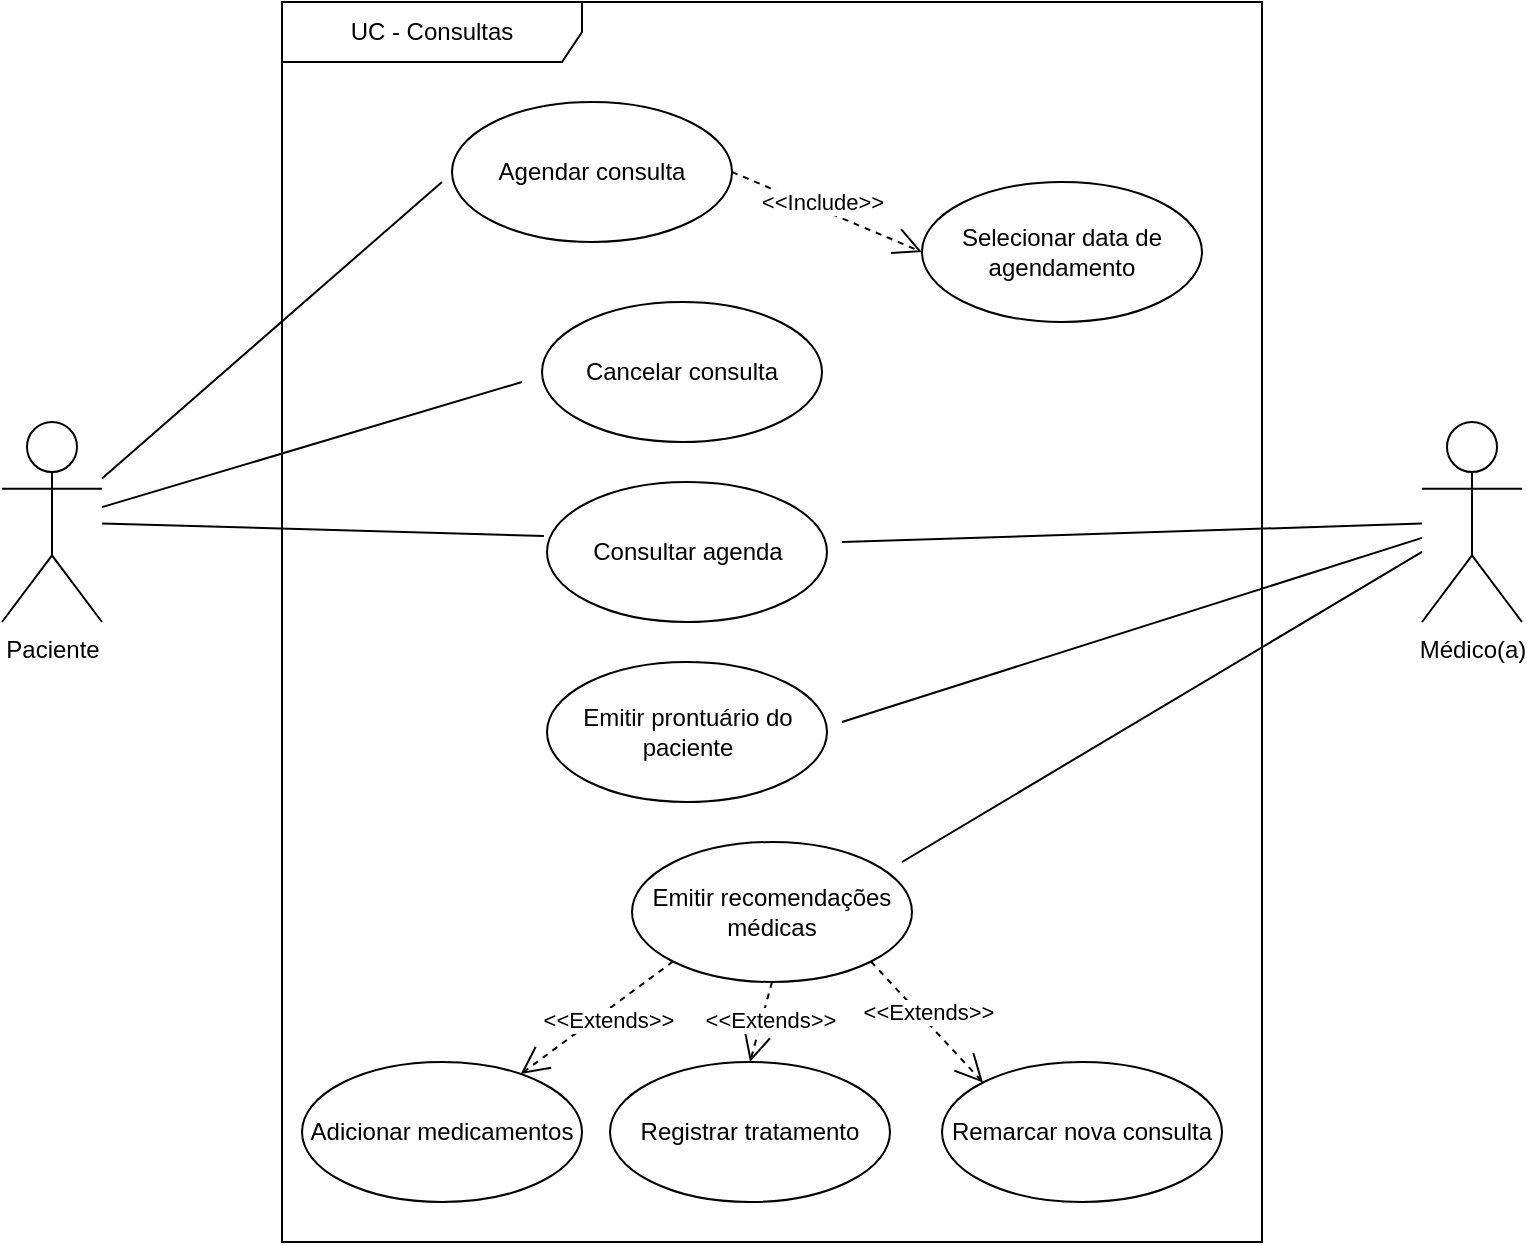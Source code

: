 <mxfile version="13.10.3" type="device" pages="2"><diagram id="C5RBs43oDa-KdzZeNtuy" name="AC3 - Diagrama de Caso"><mxGraphModel dx="868" dy="450" grid="1" gridSize="10" guides="1" tooltips="1" connect="1" arrows="1" fold="1" page="1" pageScale="1" pageWidth="827" pageHeight="1169" math="0" shadow="0"><root><mxCell id="WIyWlLk6GJQsqaUBKTNV-0"/><mxCell id="WIyWlLk6GJQsqaUBKTNV-1" parent="WIyWlLk6GJQsqaUBKTNV-0"/><mxCell id="cI5SmVjU-x8CEOCCMtx3-0" value="&lt;font style=&quot;font-size: 12px&quot;&gt;UC - Consultas&lt;/font&gt;" style="shape=umlFrame;whiteSpace=wrap;html=1;width=150;height=30;labelBackgroundColor=none;" parent="WIyWlLk6GJQsqaUBKTNV-1" vertex="1"><mxGeometry x="180" y="110" width="490" height="620" as="geometry"/></mxCell><mxCell id="u--SSD2hhSwpdSQ8kaOh-3" value="Paciente" style="shape=umlActor;verticalLabelPosition=bottom;verticalAlign=top;html=1;" parent="WIyWlLk6GJQsqaUBKTNV-1" vertex="1"><mxGeometry x="40" y="320" width="50" height="100" as="geometry"/></mxCell><mxCell id="u--SSD2hhSwpdSQ8kaOh-4" value="Médico(a)" style="shape=umlActor;verticalLabelPosition=bottom;verticalAlign=top;html=1;" parent="WIyWlLk6GJQsqaUBKTNV-1" vertex="1"><mxGeometry x="750" y="320" width="50" height="100" as="geometry"/></mxCell><mxCell id="u--SSD2hhSwpdSQ8kaOh-10" value="Agendar consulta" style="ellipse;whiteSpace=wrap;html=1;" parent="WIyWlLk6GJQsqaUBKTNV-1" vertex="1"><mxGeometry x="265" y="160" width="140" height="70" as="geometry"/></mxCell><mxCell id="zApax5ru-d77V6wPsQNT-0" value="Consultar agenda" style="ellipse;whiteSpace=wrap;html=1;" parent="WIyWlLk6GJQsqaUBKTNV-1" vertex="1"><mxGeometry x="312.5" y="350" width="140" height="70" as="geometry"/></mxCell><mxCell id="zApax5ru-d77V6wPsQNT-1" value="Cancelar consulta" style="ellipse;whiteSpace=wrap;html=1;" parent="WIyWlLk6GJQsqaUBKTNV-1" vertex="1"><mxGeometry x="310" y="260" width="140" height="70" as="geometry"/></mxCell><mxCell id="zApax5ru-d77V6wPsQNT-3" value="" style="endArrow=none;html=1;" parent="WIyWlLk6GJQsqaUBKTNV-1" source="u--SSD2hhSwpdSQ8kaOh-3" edge="1"><mxGeometry width="50" height="50" relative="1" as="geometry"><mxPoint x="90" y="350" as="sourcePoint"/><mxPoint x="260" y="200" as="targetPoint"/></mxGeometry></mxCell><mxCell id="zApax5ru-d77V6wPsQNT-4" value="" style="endArrow=none;html=1;" parent="WIyWlLk6GJQsqaUBKTNV-1" source="u--SSD2hhSwpdSQ8kaOh-3" edge="1"><mxGeometry width="50" height="50" relative="1" as="geometry"><mxPoint x="100" y="300" as="sourcePoint"/><mxPoint x="300" y="300" as="targetPoint"/></mxGeometry></mxCell><mxCell id="zApax5ru-d77V6wPsQNT-5" value="" style="endArrow=none;html=1;entryX=-0.011;entryY=0.386;entryDx=0;entryDy=0;entryPerimeter=0;" parent="WIyWlLk6GJQsqaUBKTNV-1" source="u--SSD2hhSwpdSQ8kaOh-3" target="zApax5ru-d77V6wPsQNT-0" edge="1"><mxGeometry width="50" height="50" relative="1" as="geometry"><mxPoint x="100" y="306" as="sourcePoint"/><mxPoint x="300" y="395" as="targetPoint"/></mxGeometry></mxCell><mxCell id="zApax5ru-d77V6wPsQNT-6" value="" style="endArrow=none;html=1;" parent="WIyWlLk6GJQsqaUBKTNV-1" source="u--SSD2hhSwpdSQ8kaOh-4" edge="1"><mxGeometry width="50" height="50" relative="1" as="geometry"><mxPoint x="580" y="320" as="sourcePoint"/><mxPoint x="460" y="380" as="targetPoint"/></mxGeometry></mxCell><mxCell id="cI5SmVjU-x8CEOCCMtx3-5" value="Selecionar data de agendamento" style="ellipse;whiteSpace=wrap;html=1;" parent="WIyWlLk6GJQsqaUBKTNV-1" vertex="1"><mxGeometry x="500" y="200" width="140" height="70" as="geometry"/></mxCell><mxCell id="cI5SmVjU-x8CEOCCMtx3-7" value="Emitir prontuário do paciente" style="ellipse;whiteSpace=wrap;html=1;" parent="WIyWlLk6GJQsqaUBKTNV-1" vertex="1"><mxGeometry x="312.5" y="440" width="140" height="70" as="geometry"/></mxCell><mxCell id="cI5SmVjU-x8CEOCCMtx3-8" value="" style="endArrow=none;html=1;" parent="WIyWlLk6GJQsqaUBKTNV-1" source="u--SSD2hhSwpdSQ8kaOh-4" edge="1"><mxGeometry width="50" height="50" relative="1" as="geometry"><mxPoint x="720" y="340" as="sourcePoint"/><mxPoint x="460" y="470" as="targetPoint"/></mxGeometry></mxCell><mxCell id="cI5SmVjU-x8CEOCCMtx3-9" value="Emitir recomendações médicas" style="ellipse;whiteSpace=wrap;html=1;" parent="WIyWlLk6GJQsqaUBKTNV-1" vertex="1"><mxGeometry x="355" y="530" width="140" height="70" as="geometry"/></mxCell><mxCell id="cI5SmVjU-x8CEOCCMtx3-10" value="" style="endArrow=none;html=1;" parent="WIyWlLk6GJQsqaUBKTNV-1" source="u--SSD2hhSwpdSQ8kaOh-4" edge="1"><mxGeometry width="50" height="50" relative="1" as="geometry"><mxPoint x="740" y="420" as="sourcePoint"/><mxPoint x="490" y="540" as="targetPoint"/></mxGeometry></mxCell><mxCell id="cI5SmVjU-x8CEOCCMtx3-12" value="Adicionar medicamentos" style="ellipse;whiteSpace=wrap;html=1;" parent="WIyWlLk6GJQsqaUBKTNV-1" vertex="1"><mxGeometry x="190" y="640" width="140" height="70" as="geometry"/></mxCell><mxCell id="cI5SmVjU-x8CEOCCMtx3-13" value="Registrar tratamento" style="ellipse;whiteSpace=wrap;html=1;" parent="WIyWlLk6GJQsqaUBKTNV-1" vertex="1"><mxGeometry x="344" y="640" width="140" height="70" as="geometry"/></mxCell><mxCell id="cI5SmVjU-x8CEOCCMtx3-14" value="Remarcar nova consulta" style="ellipse;whiteSpace=wrap;html=1;" parent="WIyWlLk6GJQsqaUBKTNV-1" vertex="1"><mxGeometry x="510" y="640" width="140" height="70" as="geometry"/></mxCell><mxCell id="cI5SmVjU-x8CEOCCMtx3-19" value="&amp;lt;&amp;lt;Include&amp;gt;&amp;gt;" style="endArrow=open;endSize=12;dashed=1;html=1;fontColor=#000000;entryX=0;entryY=0.5;entryDx=0;entryDy=0;exitX=1;exitY=0.5;exitDx=0;exitDy=0;" parent="WIyWlLk6GJQsqaUBKTNV-1" source="u--SSD2hhSwpdSQ8kaOh-10" target="cI5SmVjU-x8CEOCCMtx3-5" edge="1"><mxGeometry x="-0.082" y="4" width="160" relative="1" as="geometry"><mxPoint x="330" y="330" as="sourcePoint"/><mxPoint x="490" y="330" as="targetPoint"/><mxPoint as="offset"/></mxGeometry></mxCell><mxCell id="cI5SmVjU-x8CEOCCMtx3-21" value="&amp;lt;&amp;lt;Extends&amp;gt;&amp;gt;" style="endArrow=open;endSize=12;dashed=1;html=1;fontColor=#000000;exitX=0;exitY=1;exitDx=0;exitDy=0;" parent="WIyWlLk6GJQsqaUBKTNV-1" source="cI5SmVjU-x8CEOCCMtx3-9" target="cI5SmVjU-x8CEOCCMtx3-12" edge="1"><mxGeometry x="-0.082" y="4" width="160" relative="1" as="geometry"><mxPoint x="415" y="205" as="sourcePoint"/><mxPoint x="510" y="245" as="targetPoint"/><mxPoint as="offset"/></mxGeometry></mxCell><mxCell id="cI5SmVjU-x8CEOCCMtx3-22" value="&amp;lt;&amp;lt;Extends&amp;gt;&amp;gt;" style="endArrow=open;endSize=12;dashed=1;html=1;fontColor=#000000;exitX=0.5;exitY=1;exitDx=0;exitDy=0;entryX=0.5;entryY=0;entryDx=0;entryDy=0;" parent="WIyWlLk6GJQsqaUBKTNV-1" source="cI5SmVjU-x8CEOCCMtx3-9" target="cI5SmVjU-x8CEOCCMtx3-13" edge="1"><mxGeometry x="-0.082" y="4" width="160" relative="1" as="geometry"><mxPoint x="385.503" y="599.749" as="sourcePoint"/><mxPoint x="309.222" y="656.01" as="targetPoint"/><mxPoint as="offset"/></mxGeometry></mxCell><mxCell id="cI5SmVjU-x8CEOCCMtx3-23" value="&amp;lt;&amp;lt;Extends&amp;gt;&amp;gt;" style="endArrow=open;endSize=12;dashed=1;html=1;fontColor=#000000;exitX=1;exitY=1;exitDx=0;exitDy=0;entryX=0;entryY=0;entryDx=0;entryDy=0;" parent="WIyWlLk6GJQsqaUBKTNV-1" source="cI5SmVjU-x8CEOCCMtx3-9" target="cI5SmVjU-x8CEOCCMtx3-14" edge="1"><mxGeometry x="-0.082" y="4" width="160" relative="1" as="geometry"><mxPoint x="395.503" y="609.749" as="sourcePoint"/><mxPoint x="319.222" y="666.01" as="targetPoint"/><mxPoint as="offset"/></mxGeometry></mxCell></root></mxGraphModel></diagram><diagram id="Bwe4B8g7VBpmyhW_wVQC" name="AC3 - Diagrama de Classe"><mxGraphModel dx="868" dy="450" grid="1" gridSize="10" guides="1" tooltips="1" connect="1" arrows="1" fold="1" page="1" pageScale="1" pageWidth="827" pageHeight="1169" math="0" shadow="0"><root><mxCell id="vKK9Eeo7Ozv1BEsCHf0a-0"/><mxCell id="vKK9Eeo7Ozv1BEsCHf0a-1" parent="vKK9Eeo7Ozv1BEsCHf0a-0"/><mxCell id="EuD0bClpCvlBTcsiPQjO-0" value="Usuário" style="swimlane;fontStyle=1;align=center;verticalAlign=top;childLayout=stackLayout;horizontal=1;startSize=26;horizontalStack=0;resizeParent=1;resizeParentMax=0;resizeLast=0;collapsible=1;marginBottom=0;" parent="vKK9Eeo7Ozv1BEsCHf0a-1" vertex="1"><mxGeometry x="294" y="520" width="240" height="166" as="geometry"/></mxCell><mxCell id="EuD0bClpCvlBTcsiPQjO-1" value="# nomeUsuario: String&#10;# email: String&#10;- senha: String&#10;# telefone: Integer&#10;- CPF: Integer" style="text;strokeColor=none;fillColor=none;align=left;verticalAlign=top;spacingLeft=4;spacingRight=4;overflow=hidden;rotatable=0;points=[[0,0.5],[1,0.5]];portConstraint=eastwest;" parent="EuD0bClpCvlBTcsiPQjO-0" vertex="1"><mxGeometry y="26" width="240" height="80" as="geometry"/></mxCell><mxCell id="EuD0bClpCvlBTcsiPQjO-2" value="" style="line;strokeWidth=1;fillColor=none;align=left;verticalAlign=middle;spacingTop=-1;spacingLeft=3;spacingRight=3;rotatable=0;labelPosition=right;points=[];portConstraint=eastwest;" parent="EuD0bClpCvlBTcsiPQjO-0" vertex="1"><mxGeometry y="106" width="240" height="8" as="geometry"/></mxCell><mxCell id="EuD0bClpCvlBTcsiPQjO-3" value="+ exibirHistorico(): String&#10;+ consultarAgenda(Calendario) : String" style="text;strokeColor=none;fillColor=none;align=left;verticalAlign=top;spacingLeft=4;spacingRight=4;overflow=hidden;rotatable=0;points=[[0,0.5],[1,0.5]];portConstraint=eastwest;" parent="EuD0bClpCvlBTcsiPQjO-0" vertex="1"><mxGeometry y="114" width="240" height="52" as="geometry"/></mxCell><mxCell id="NKwzhOJaPrfeqPjH9b1_-0" value="Profissional Saude" style="swimlane;fontStyle=1;align=center;verticalAlign=top;childLayout=stackLayout;horizontal=1;startSize=26;horizontalStack=0;resizeParent=1;resizeParentMax=0;resizeLast=0;collapsible=1;marginBottom=0;" parent="vKK9Eeo7Ozv1BEsCHf0a-1" vertex="1"><mxGeometry x="130" y="720" width="270" height="178" as="geometry"><mxRectangle x="130" y="720" width="140" height="26" as="alternateBounds"/></mxGeometry></mxCell><mxCell id="NKwzhOJaPrfeqPjH9b1_-1" value="+ especialização: String&#10;+ localAtuacao: String&#10;" style="text;strokeColor=none;fillColor=none;align=left;verticalAlign=top;spacingLeft=4;spacingRight=4;overflow=hidden;rotatable=0;points=[[0,0.5],[1,0.5]];portConstraint=eastwest;" parent="NKwzhOJaPrfeqPjH9b1_-0" vertex="1"><mxGeometry y="26" width="270" height="54" as="geometry"/></mxCell><mxCell id="NKwzhOJaPrfeqPjH9b1_-2" value="" style="line;strokeWidth=1;fillColor=none;align=left;verticalAlign=middle;spacingTop=-1;spacingLeft=3;spacingRight=3;rotatable=0;labelPosition=right;points=[];portConstraint=eastwest;" parent="NKwzhOJaPrfeqPjH9b1_-0" vertex="1"><mxGeometry y="80" width="270" height="8" as="geometry"/></mxCell><mxCell id="NKwzhOJaPrfeqPjH9b1_-3" value="+ emitirProntuario(Prontuario, Paciente): String&#10;+ emitirRecomencoesMedica() : String&#10;+ listaPacientes(): Array&#10;+ enviarMensagem(mensagem): String" style="text;strokeColor=none;fillColor=none;align=left;verticalAlign=top;spacingLeft=4;spacingRight=4;overflow=hidden;rotatable=0;points=[[0,0.5],[1,0.5]];portConstraint=eastwest;" parent="NKwzhOJaPrfeqPjH9b1_-0" vertex="1"><mxGeometry y="88" width="270" height="90" as="geometry"/></mxCell><mxCell id="D5X2NqniKJFWRPjNKhAn-17" value="" style="endArrow=block;endSize=16;endFill=0;html=1;entryX=0;entryY=0.5;entryDx=0;entryDy=0;" parent="vKK9Eeo7Ozv1BEsCHf0a-1" target="EuD0bClpCvlBTcsiPQjO-3" edge="1"><mxGeometry width="160" relative="1" as="geometry"><mxPoint x="250" y="718" as="sourcePoint"/><mxPoint x="490" y="740" as="targetPoint"/><Array as="points"><mxPoint x="250" y="660"/></Array></mxGeometry></mxCell><mxCell id="D5X2NqniKJFWRPjNKhAn-18" value="" style="endArrow=block;endSize=16;endFill=0;html=1;entryX=1;entryY=0.5;entryDx=0;entryDy=0;exitX=0.5;exitY=0;exitDx=0;exitDy=0;" parent="vKK9Eeo7Ozv1BEsCHf0a-1" source="D5X2NqniKJFWRPjNKhAn-19" target="EuD0bClpCvlBTcsiPQjO-3" edge="1"><mxGeometry width="160" relative="1" as="geometry"><mxPoint x="600" y="720" as="sourcePoint"/><mxPoint x="350" y="644" as="targetPoint"/><Array as="points"><mxPoint x="655" y="660"/></Array></mxGeometry></mxCell><mxCell id="D5X2NqniKJFWRPjNKhAn-19" value="Paciente" style="swimlane;fontStyle=1;align=center;verticalAlign=top;childLayout=stackLayout;horizontal=1;startSize=26;horizontalStack=0;resizeParent=1;resizeParentMax=0;resizeLast=0;collapsible=1;marginBottom=0;" parent="vKK9Eeo7Ozv1BEsCHf0a-1" vertex="1"><mxGeometry x="510" y="730" width="290" height="140" as="geometry"/></mxCell><mxCell id="D5X2NqniKJFWRPjNKhAn-20" value="- numeroCNS: Integer" style="text;strokeColor=none;fillColor=none;align=left;verticalAlign=top;spacingLeft=4;spacingRight=4;overflow=hidden;rotatable=0;points=[[0,0.5],[1,0.5]];portConstraint=eastwest;" parent="D5X2NqniKJFWRPjNKhAn-19" vertex="1"><mxGeometry y="26" width="290" height="26" as="geometry"/></mxCell><mxCell id="D5X2NqniKJFWRPjNKhAn-21" value="" style="line;strokeWidth=1;fillColor=none;align=left;verticalAlign=middle;spacingTop=-1;spacingLeft=3;spacingRight=3;rotatable=0;labelPosition=right;points=[];portConstraint=eastwest;" parent="D5X2NqniKJFWRPjNKhAn-19" vertex="1"><mxGeometry y="52" width="290" height="8" as="geometry"/></mxCell><mxCell id="D5X2NqniKJFWRPjNKhAn-22" value="+ marcarConsulta(Hospital, Calendario) : String&#10;+ cancelarConsulta(data) : String&#10;+ exibirHospitaisFavoritos(): Array&#10;+ adicionarHospitalFavorito(Hospital) : String&#10;+ resultadosExames() : String&#10;" style="text;strokeColor=none;fillColor=none;align=left;verticalAlign=top;spacingLeft=4;spacingRight=4;overflow=hidden;rotatable=0;points=[[0,0.5],[1,0.5]];portConstraint=eastwest;" parent="D5X2NqniKJFWRPjNKhAn-19" vertex="1"><mxGeometry y="60" width="290" height="80" as="geometry"/></mxCell><mxCell id="QoS15ZbGCJfVDkBgchdE-3" value="Calendário" style="swimlane;fontStyle=1;align=center;verticalAlign=top;childLayout=stackLayout;horizontal=1;startSize=26;horizontalStack=0;resizeParent=1;resizeParentMax=0;resizeLast=0;collapsible=1;marginBottom=0;" parent="vKK9Eeo7Ozv1BEsCHf0a-1" vertex="1"><mxGeometry x="680" y="520" width="160" height="60" as="geometry"/></mxCell><mxCell id="QoS15ZbGCJfVDkBgchdE-4" value="+ diasUteis: Integer&#10;+ horário: Integer&#10;" style="text;strokeColor=none;fillColor=none;align=left;verticalAlign=top;spacingLeft=4;spacingRight=4;overflow=hidden;rotatable=0;points=[[0,0.5],[1,0.5]];portConstraint=eastwest;" parent="QoS15ZbGCJfVDkBgchdE-3" vertex="1"><mxGeometry y="26" width="160" height="34" as="geometry"/></mxCell><mxCell id="MVdmsRGR9_te38HB6i6R-0" value="Hospital" style="swimlane;fontStyle=1;align=center;verticalAlign=top;childLayout=stackLayout;horizontal=1;startSize=26;horizontalStack=0;resizeParent=1;resizeParentMax=0;resizeLast=0;collapsible=1;marginBottom=0;" parent="vKK9Eeo7Ozv1BEsCHf0a-1" vertex="1"><mxGeometry x="50" y="512" width="160" height="68" as="geometry"/></mxCell><mxCell id="MVdmsRGR9_te38HB6i6R-1" value="+ nomeHospital: String&#10;+ status: String" style="text;strokeColor=none;fillColor=none;align=left;verticalAlign=top;spacingLeft=4;spacingRight=4;overflow=hidden;rotatable=0;points=[[0,0.5],[1,0.5]];portConstraint=eastwest;" parent="MVdmsRGR9_te38HB6i6R-0" vertex="1"><mxGeometry y="26" width="160" height="42" as="geometry"/></mxCell><mxCell id="MVdmsRGR9_te38HB6i6R-4" value="Endereço" style="swimlane;fontStyle=1;align=center;verticalAlign=top;childLayout=stackLayout;horizontal=1;startSize=26;horizontalStack=0;resizeParent=1;resizeParentMax=0;resizeLast=0;collapsible=1;marginBottom=0;" parent="vKK9Eeo7Ozv1BEsCHf0a-1" vertex="1"><mxGeometry x="50" y="340" width="160" height="98" as="geometry"/></mxCell><mxCell id="MVdmsRGR9_te38HB6i6R-5" value="+ estado: String&#10;+ cidade : String&#10;+ bairro: String&#10;+ numero: Integer&#10;" style="text;strokeColor=none;fillColor=none;align=left;verticalAlign=top;spacingLeft=4;spacingRight=4;overflow=hidden;rotatable=0;points=[[0,0.5],[1,0.5]];portConstraint=eastwest;" parent="MVdmsRGR9_te38HB6i6R-4" vertex="1"><mxGeometry y="26" width="160" height="72" as="geometry"/></mxCell><mxCell id="MVdmsRGR9_te38HB6i6R-8" value="" style="endArrow=diamondThin;endFill=1;endSize=24;html=1;startArrow=none;startFill=0;exitX=0.425;exitY=1.042;exitDx=0;exitDy=0;exitPerimeter=0;entryX=0.425;entryY=0;entryDx=0;entryDy=0;entryPerimeter=0;" parent="vKK9Eeo7Ozv1BEsCHf0a-1" source="MVdmsRGR9_te38HB6i6R-5" target="MVdmsRGR9_te38HB6i6R-0" edge="1"><mxGeometry width="160" relative="1" as="geometry"><mxPoint x="130" y="470" as="sourcePoint"/><mxPoint x="160" y="490" as="targetPoint"/></mxGeometry></mxCell><mxCell id="MVdmsRGR9_te38HB6i6R-9" style="edgeStyle=orthogonalEdgeStyle;rounded=0;orthogonalLoop=1;jettySize=auto;html=1;endArrow=none;endFill=0;entryX=0.069;entryY=1;entryDx=0;entryDy=0;entryPerimeter=0;" parent="vKK9Eeo7Ozv1BEsCHf0a-1" source="NKwzhOJaPrfeqPjH9b1_-1" target="MVdmsRGR9_te38HB6i6R-1" edge="1"><mxGeometry relative="1" as="geometry"><mxPoint x="69" y="581" as="targetPoint"/></mxGeometry></mxCell><mxCell id="MVdmsRGR9_te38HB6i6R-10" value="1" style="text;html=1;align=center;verticalAlign=middle;resizable=0;points=[];autosize=1;" parent="vKK9Eeo7Ozv1BEsCHf0a-1" vertex="1"><mxGeometry x="60" y="580" width="20" height="20" as="geometry"/></mxCell><mxCell id="MVdmsRGR9_te38HB6i6R-11" value="0..*" style="text;html=1;align=center;verticalAlign=middle;resizable=0;points=[];autosize=1;" parent="vKK9Eeo7Ozv1BEsCHf0a-1" vertex="1"><mxGeometry x="65" y="750" width="30" height="20" as="geometry"/></mxCell><mxCell id="MVdmsRGR9_te38HB6i6R-12" value="Prontuario" style="swimlane;fontStyle=1;align=center;verticalAlign=top;childLayout=stackLayout;horizontal=1;startSize=26;horizontalStack=0;resizeParent=1;resizeParentMax=0;resizeLast=0;collapsible=1;marginBottom=0;" parent="vKK9Eeo7Ozv1BEsCHf0a-1" vertex="1"><mxGeometry x="130" y="1010" width="270" height="198" as="geometry"/></mxCell><mxCell id="MVdmsRGR9_te38HB6i6R-13" value="# data: Integer&#10;# nomePaciente: String&#10;# sintomas: String&#10;# medicamentos: String&#10;# tratamentos: String" style="text;strokeColor=none;fillColor=none;align=left;verticalAlign=top;spacingLeft=4;spacingRight=4;overflow=hidden;rotatable=0;points=[[0,0.5],[1,0.5]];portConstraint=eastwest;" parent="MVdmsRGR9_te38HB6i6R-12" vertex="1"><mxGeometry y="26" width="270" height="84" as="geometry"/></mxCell><mxCell id="MVdmsRGR9_te38HB6i6R-14" value="" style="line;strokeWidth=1;fillColor=none;align=left;verticalAlign=middle;spacingTop=-1;spacingLeft=3;spacingRight=3;rotatable=0;labelPosition=right;points=[];portConstraint=eastwest;" parent="MVdmsRGR9_te38HB6i6R-12" vertex="1"><mxGeometry y="110" width="270" height="8" as="geometry"/></mxCell><mxCell id="MVdmsRGR9_te38HB6i6R-15" value="+ adicionarMedicamento(medicamento): String&#10;+ adicionarTratamentos(tratamento): String&#10;+ remarcarConsulta (Calendario): Integer" style="text;strokeColor=none;fillColor=none;align=left;verticalAlign=top;spacingLeft=4;spacingRight=4;overflow=hidden;rotatable=0;points=[[0,0.5],[1,0.5]];portConstraint=eastwest;" parent="MVdmsRGR9_te38HB6i6R-12" vertex="1"><mxGeometry y="118" width="270" height="80" as="geometry"/></mxCell><mxCell id="fI5Rj5CWdBjY6azyqdhg-0" value="" style="endArrow=diamondThin;endFill=1;endSize=24;html=1;exitX=0.5;exitY=0;exitDx=0;exitDy=0;entryX=0.5;entryY=1;entryDx=0;entryDy=0;entryPerimeter=0;" parent="vKK9Eeo7Ozv1BEsCHf0a-1" source="MVdmsRGR9_te38HB6i6R-12" target="NKwzhOJaPrfeqPjH9b1_-3" edge="1"><mxGeometry width="160" relative="1" as="geometry"><mxPoint x="370" y="930" as="sourcePoint"/><mxPoint x="240" y="890" as="targetPoint"/></mxGeometry></mxCell><mxCell id="fI5Rj5CWdBjY6azyqdhg-1" value="0..*" style="text;html=1;align=center;verticalAlign=middle;resizable=0;points=[];autosize=1;" parent="vKK9Eeo7Ozv1BEsCHf0a-1" vertex="1"><mxGeometry x="230" y="990" width="30" height="20" as="geometry"/></mxCell><mxCell id="fI5Rj5CWdBjY6azyqdhg-4" value="1" style="text;html=1;align=center;verticalAlign=middle;resizable=0;points=[];autosize=1;" parent="vKK9Eeo7Ozv1BEsCHf0a-1" vertex="1"><mxGeometry x="120" y="438" width="20" height="20" as="geometry"/></mxCell><mxCell id="J6M3xKMiKEVlHv8ov1Xd-0" value="" style="endArrow=diamondThin;endFill=1;endSize=24;html=1;entryX=0.472;entryY=1.038;entryDx=0;entryDy=0;entryPerimeter=0;exitX=1;exitY=0.5;exitDx=0;exitDy=0;" edge="1" parent="vKK9Eeo7Ozv1BEsCHf0a-1" source="MVdmsRGR9_te38HB6i6R-13" target="D5X2NqniKJFWRPjNKhAn-22"><mxGeometry width="160" relative="1" as="geometry"><mxPoint x="360" y="930" as="sourcePoint"/><mxPoint x="520" y="930" as="targetPoint"/></mxGeometry></mxCell><mxCell id="J6M3xKMiKEVlHv8ov1Xd-1" value="0..*" style="text;html=1;align=center;verticalAlign=middle;resizable=0;points=[];autosize=1;" vertex="1" parent="vKK9Eeo7Ozv1BEsCHf0a-1"><mxGeometry x="400" y="1070" width="30" height="20" as="geometry"/></mxCell><mxCell id="J6M3xKMiKEVlHv8ov1Xd-2" style="edgeStyle=orthogonalEdgeStyle;rounded=0;orthogonalLoop=1;jettySize=auto;html=1;endArrow=none;endFill=0;" edge="1" parent="vKK9Eeo7Ozv1BEsCHf0a-1" source="EuD0bClpCvlBTcsiPQjO-1" target="QoS15ZbGCJfVDkBgchdE-4"><mxGeometry relative="1" as="geometry"/></mxCell><mxCell id="J6M3xKMiKEVlHv8ov1Xd-3" value="1" style="text;html=1;align=center;verticalAlign=middle;resizable=0;points=[];autosize=1;" vertex="1" parent="vKK9Eeo7Ozv1BEsCHf0a-1"><mxGeometry x="660" y="540" width="20" height="20" as="geometry"/></mxCell><mxCell id="J6M3xKMiKEVlHv8ov1Xd-4" value="1" style="text;html=1;align=center;verticalAlign=middle;resizable=0;points=[];autosize=1;" vertex="1" parent="vKK9Eeo7Ozv1BEsCHf0a-1"><mxGeometry x="534" y="565" width="20" height="20" as="geometry"/></mxCell><mxCell id="J6M3xKMiKEVlHv8ov1Xd-5" value="1" style="text;html=1;align=center;verticalAlign=middle;resizable=0;points=[];autosize=1;" vertex="1" parent="vKK9Eeo7Ozv1BEsCHf0a-1"><mxGeometry x="120" y="470" width="20" height="20" as="geometry"/></mxCell><mxCell id="J6M3xKMiKEVlHv8ov1Xd-6" value="1" style="text;html=1;align=center;verticalAlign=middle;resizable=0;points=[];autosize=1;" vertex="1" parent="vKK9Eeo7Ozv1BEsCHf0a-1"><mxGeometry x="240" y="920" width="20" height="20" as="geometry"/></mxCell><mxCell id="J6M3xKMiKEVlHv8ov1Xd-7" value="1" style="text;html=1;align=center;verticalAlign=middle;resizable=0;points=[];autosize=1;" vertex="1" parent="vKK9Eeo7Ozv1BEsCHf0a-1"><mxGeometry x="600" y="878" width="20" height="20" as="geometry"/></mxCell></root></mxGraphModel></diagram></mxfile>